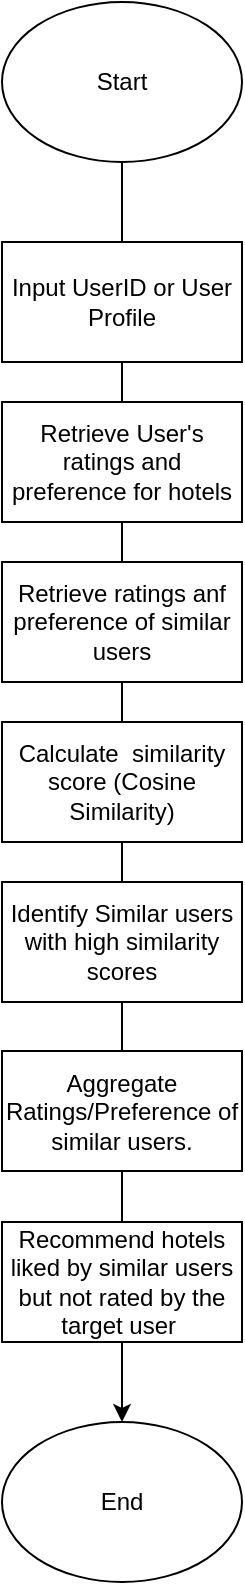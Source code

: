 <mxfile version="22.1.5" type="github">
  <diagram name="Page-1" id="vM5Z-qLaaEuf9uWKbegP">
    <mxGraphModel dx="1060" dy="719" grid="1" gridSize="10" guides="1" tooltips="1" connect="1" arrows="1" fold="1" page="1" pageScale="1" pageWidth="827" pageHeight="1169" math="0" shadow="0">
      <root>
        <mxCell id="0" />
        <mxCell id="1" parent="0" />
        <mxCell id="ULonhmn2VYNKH8NXwks7-25" style="edgeStyle=orthogonalEdgeStyle;rounded=0;orthogonalLoop=1;jettySize=auto;html=1;exitX=0.5;exitY=1;exitDx=0;exitDy=0;" edge="1" parent="1">
          <mxGeometry relative="1" as="geometry">
            <mxPoint x="500" y="80" as="sourcePoint" />
            <mxPoint x="500" y="710" as="targetPoint" />
          </mxGeometry>
        </mxCell>
        <mxCell id="ULonhmn2VYNKH8NXwks7-26" value="Input UserID or User Profile" style="rounded=0;whiteSpace=wrap;html=1;" vertex="1" parent="1">
          <mxGeometry x="440" y="120" width="120" height="60" as="geometry" />
        </mxCell>
        <mxCell id="ULonhmn2VYNKH8NXwks7-27" value="Retrieve User&#39;s ratings and preference for hotels" style="rounded=0;whiteSpace=wrap;html=1;" vertex="1" parent="1">
          <mxGeometry x="440" y="200" width="120" height="60" as="geometry" />
        </mxCell>
        <mxCell id="ULonhmn2VYNKH8NXwks7-28" value="Retrieve ratings anf preference of similar users" style="rounded=0;whiteSpace=wrap;html=1;" vertex="1" parent="1">
          <mxGeometry x="440" y="280" width="120" height="60" as="geometry" />
        </mxCell>
        <mxCell id="ULonhmn2VYNKH8NXwks7-29" value="Calculate &amp;nbsp;similarity score (Cosine Similarity)" style="rounded=0;whiteSpace=wrap;html=1;" vertex="1" parent="1">
          <mxGeometry x="440" y="360" width="120" height="60" as="geometry" />
        </mxCell>
        <mxCell id="ULonhmn2VYNKH8NXwks7-30" value="Identify Similar users with high similarity scores" style="rounded=0;whiteSpace=wrap;html=1;" vertex="1" parent="1">
          <mxGeometry x="440" y="440" width="120" height="60" as="geometry" />
        </mxCell>
        <mxCell id="ULonhmn2VYNKH8NXwks7-31" value="Aggregate Ratings/Preference of similar users." style="rounded=0;whiteSpace=wrap;html=1;" vertex="1" parent="1">
          <mxGeometry x="440" y="524.5" width="120" height="60" as="geometry" />
        </mxCell>
        <mxCell id="ULonhmn2VYNKH8NXwks7-32" value="Recommend hotels liked by similar users but not rated by the target user&amp;nbsp;" style="rounded=0;whiteSpace=wrap;html=1;" vertex="1" parent="1">
          <mxGeometry x="440" y="610" width="120" height="60" as="geometry" />
        </mxCell>
        <mxCell id="ULonhmn2VYNKH8NXwks7-33" value="End" style="ellipse;whiteSpace=wrap;html=1;" vertex="1" parent="1">
          <mxGeometry x="440" y="710" width="120" height="80" as="geometry" />
        </mxCell>
        <mxCell id="ULonhmn2VYNKH8NXwks7-34" value="Start" style="ellipse;whiteSpace=wrap;html=1;" vertex="1" parent="1">
          <mxGeometry x="440" width="120" height="80" as="geometry" />
        </mxCell>
      </root>
    </mxGraphModel>
  </diagram>
</mxfile>
